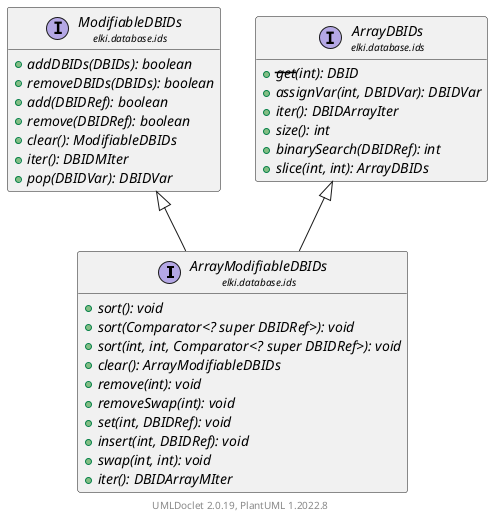 @startuml
    remove .*\.(Instance|Par|Parameterizer|Factory)$
    set namespaceSeparator none
    hide empty fields
    hide empty methods

    interface "<size:14>ArrayModifiableDBIDs\n<size:10>elki.database.ids" as elki.database.ids.ArrayModifiableDBIDs [[ArrayModifiableDBIDs.html]] {
        {abstract} +sort(): void
        {abstract} +sort(Comparator<? super DBIDRef>): void
        {abstract} +sort(int, int, Comparator<? super DBIDRef>): void
        {abstract} +clear(): ArrayModifiableDBIDs
        {abstract} +remove(int): void
        {abstract} +removeSwap(int): void
        {abstract} +set(int, DBIDRef): void
        {abstract} +insert(int, DBIDRef): void
        {abstract} +swap(int, int): void
        {abstract} +iter(): DBIDArrayMIter
    }

    interface "<size:14>ModifiableDBIDs\n<size:10>elki.database.ids" as elki.database.ids.ModifiableDBIDs [[ModifiableDBIDs.html]] {
        {abstract} +addDBIDs(DBIDs): boolean
        {abstract} +removeDBIDs(DBIDs): boolean
        {abstract} +add(DBIDRef): boolean
        {abstract} +remove(DBIDRef): boolean
        {abstract} +clear(): ModifiableDBIDs
        {abstract} +iter(): DBIDMIter
        {abstract} +pop(DBIDVar): DBIDVar
    }
    interface "<size:14>ArrayDBIDs\n<size:10>elki.database.ids" as elki.database.ids.ArrayDBIDs [[ArrayDBIDs.html]] {
        {abstract} +--get--(int): DBID
        {abstract} +assignVar(int, DBIDVar): DBIDVar
        {abstract} +iter(): DBIDArrayIter
        {abstract} +size(): int
        {abstract} +binarySearch(DBIDRef): int
        {abstract} +slice(int, int): ArrayDBIDs
    }

    elki.database.ids.ModifiableDBIDs <|-- elki.database.ids.ArrayModifiableDBIDs
    elki.database.ids.ArrayDBIDs <|-- elki.database.ids.ArrayModifiableDBIDs

    center footer UMLDoclet 2.0.19, PlantUML 1.2022.8
@enduml
